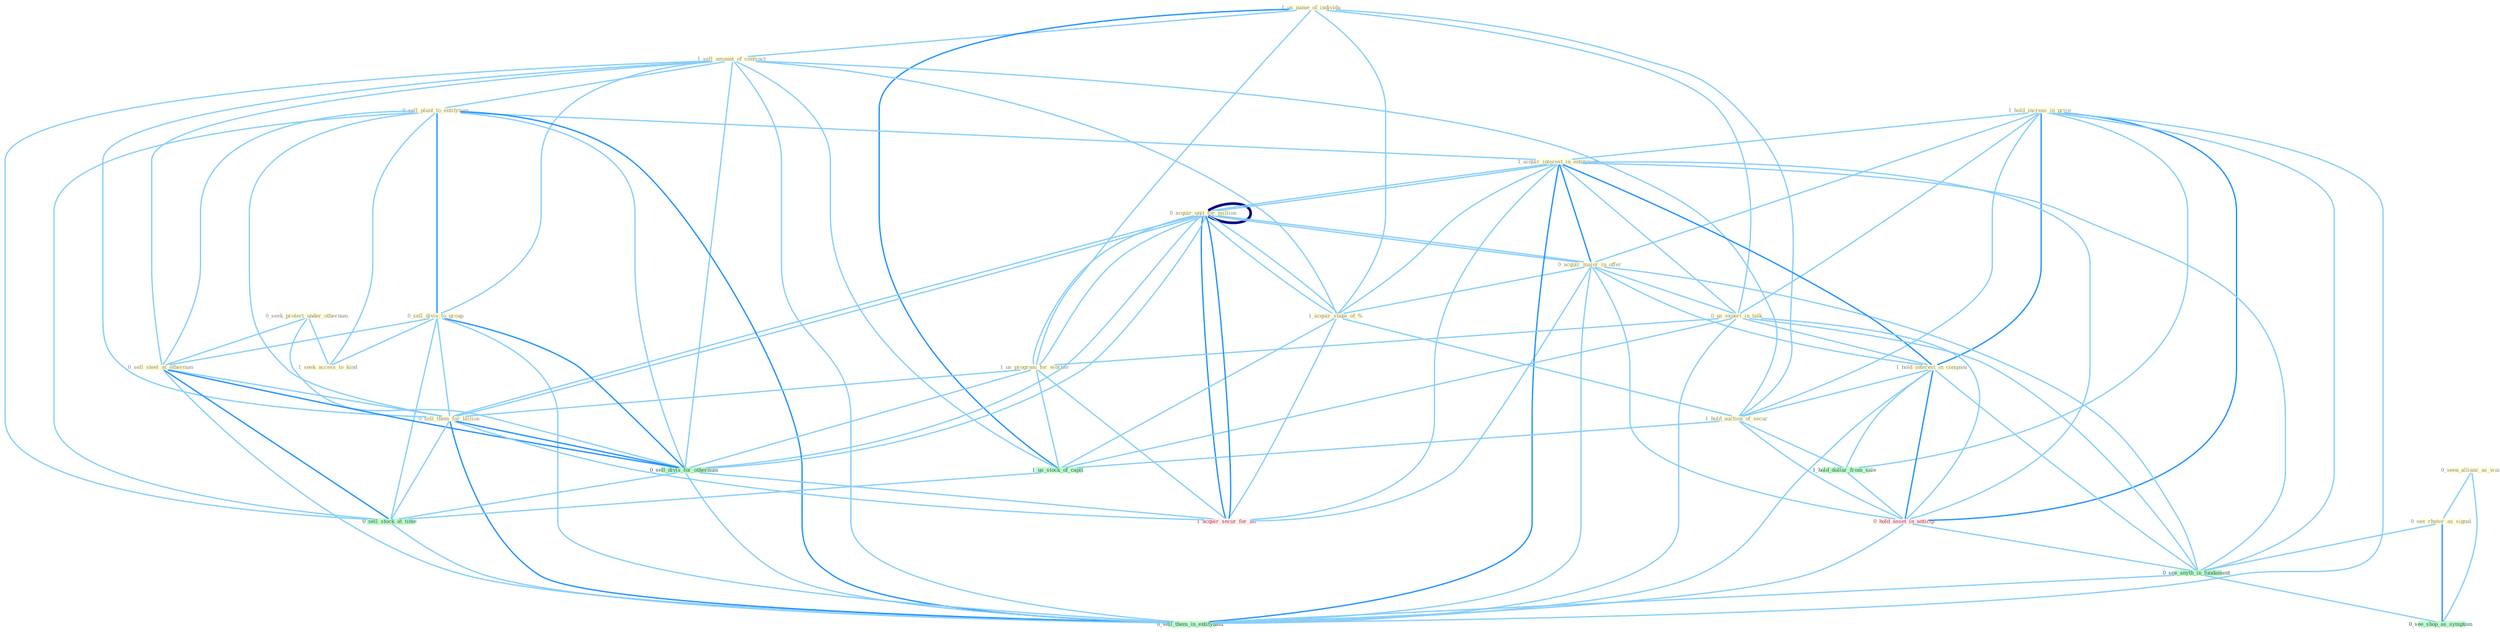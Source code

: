 Graph G{ 
    node
    [shape=polygon,style=filled,width=.5,height=.06,color="#BDFCC9",fixedsize=true,fontsize=4,
    fontcolor="#2f4f4f"];
    {node
    [color="#ffffe0", fontcolor="#8b7d6b"] "1_us_name_of_individu " "1_sell_amount_of_contract " "0_seek_protect_under_othernum " "1_hold_increas_in_price " "0_acquir_unit_for_million " "0_sell_plant_to_entitynam " "0_acquir_major_in_offer " "1_acquir_interest_in_entitynam " "0_us_experi_in_talk " "1_us_program_for_worker " "0_sell_divis_to_group " "1_hold_interest_in_compani " "0_seen_allianc_as_wai " "1_acquir_stake_of_% " "0_sell_steel_at_othernum " "0_see_rhetor_as_signal " "1_seek_access_to_kind " "0_sell_them_for_billion " "1_hold_auction_of_secur "}
{node [color="#fff0f5", fontcolor="#b22222"] "1_acquir_secur_for_an " "0_hold_asset_in_anticip "}
edge [color="#B0E2FF"];

	"1_us_name_of_individu " -- "1_sell_amount_of_contract " [w="1", color="#87cefa" ];
	"1_us_name_of_individu " -- "0_us_experi_in_talk " [w="1", color="#87cefa" ];
	"1_us_name_of_individu " -- "1_us_program_for_worker " [w="1", color="#87cefa" ];
	"1_us_name_of_individu " -- "1_acquir_stake_of_% " [w="1", color="#87cefa" ];
	"1_us_name_of_individu " -- "1_hold_auction_of_secur " [w="1", color="#87cefa" ];
	"1_us_name_of_individu " -- "1_us_stock_of_capit " [w="2", color="#1e90ff" , len=0.8];
	"1_sell_amount_of_contract " -- "0_sell_plant_to_entitynam " [w="1", color="#87cefa" ];
	"1_sell_amount_of_contract " -- "0_sell_divis_to_group " [w="1", color="#87cefa" ];
	"1_sell_amount_of_contract " -- "1_acquir_stake_of_% " [w="1", color="#87cefa" ];
	"1_sell_amount_of_contract " -- "0_sell_steel_at_othernum " [w="1", color="#87cefa" ];
	"1_sell_amount_of_contract " -- "0_sell_them_for_billion " [w="1", color="#87cefa" ];
	"1_sell_amount_of_contract " -- "1_hold_auction_of_secur " [w="1", color="#87cefa" ];
	"1_sell_amount_of_contract " -- "0_sell_divis_for_othernum " [w="1", color="#87cefa" ];
	"1_sell_amount_of_contract " -- "1_us_stock_of_capit " [w="1", color="#87cefa" ];
	"1_sell_amount_of_contract " -- "0_sell_stock_at_time " [w="1", color="#87cefa" ];
	"1_sell_amount_of_contract " -- "0_sell_them_in_entitynam " [w="1", color="#87cefa" ];
	"0_seek_protect_under_othernum " -- "0_sell_steel_at_othernum " [w="1", color="#87cefa" ];
	"0_seek_protect_under_othernum " -- "1_seek_access_to_kind " [w="1", color="#87cefa" ];
	"0_seek_protect_under_othernum " -- "0_sell_divis_for_othernum " [w="1", color="#87cefa" ];
	"1_hold_increas_in_price " -- "0_acquir_major_in_offer " [w="1", color="#87cefa" ];
	"1_hold_increas_in_price " -- "1_acquir_interest_in_entitynam " [w="1", color="#87cefa" ];
	"1_hold_increas_in_price " -- "0_us_experi_in_talk " [w="1", color="#87cefa" ];
	"1_hold_increas_in_price " -- "1_hold_interest_in_compani " [w="2", color="#1e90ff" , len=0.8];
	"1_hold_increas_in_price " -- "1_hold_auction_of_secur " [w="1", color="#87cefa" ];
	"1_hold_increas_in_price " -- "1_hold_dollar_from_sale " [w="1", color="#87cefa" ];
	"1_hold_increas_in_price " -- "0_hold_asset_in_anticip " [w="2", color="#1e90ff" , len=0.8];
	"1_hold_increas_in_price " -- "0_see_anyth_in_fundament " [w="1", color="#87cefa" ];
	"1_hold_increas_in_price " -- "0_sell_them_in_entitynam " [w="1", color="#87cefa" ];
	"0_acquir_unit_for_million " -- "0_acquir_major_in_offer " [w="1", color="#87cefa" ];
	"0_acquir_unit_for_million " -- "1_acquir_interest_in_entitynam " [w="1", color="#87cefa" ];
	"0_acquir_unit_for_million " -- "1_us_program_for_worker " [w="1", color="#87cefa" ];
	"0_acquir_unit_for_million " -- "1_acquir_stake_of_% " [w="1", color="#87cefa" ];
	"0_acquir_unit_for_million " -- "0_sell_them_for_billion " [w="1", color="#87cefa" ];
	"0_acquir_unit_for_million " -- "0_sell_divis_for_othernum " [w="1", color="#87cefa" ];
	"0_acquir_unit_for_million " -- "1_acquir_secur_for_an " [w="2", color="#1e90ff" , len=0.8];
	"0_acquir_unit_for_million " -- "0_acquir_unit_for_million " [w="4", style=bold, color="#000080", len=0.4];
	"0_sell_plant_to_entitynam " -- "1_acquir_interest_in_entitynam " [w="1", color="#87cefa" ];
	"0_sell_plant_to_entitynam " -- "0_sell_divis_to_group " [w="2", color="#1e90ff" , len=0.8];
	"0_sell_plant_to_entitynam " -- "0_sell_steel_at_othernum " [w="1", color="#87cefa" ];
	"0_sell_plant_to_entitynam " -- "1_seek_access_to_kind " [w="1", color="#87cefa" ];
	"0_sell_plant_to_entitynam " -- "0_sell_them_for_billion " [w="1", color="#87cefa" ];
	"0_sell_plant_to_entitynam " -- "0_sell_divis_for_othernum " [w="1", color="#87cefa" ];
	"0_sell_plant_to_entitynam " -- "0_sell_stock_at_time " [w="1", color="#87cefa" ];
	"0_sell_plant_to_entitynam " -- "0_sell_them_in_entitynam " [w="2", color="#1e90ff" , len=0.8];
	"0_acquir_major_in_offer " -- "1_acquir_interest_in_entitynam " [w="2", color="#1e90ff" , len=0.8];
	"0_acquir_major_in_offer " -- "0_us_experi_in_talk " [w="1", color="#87cefa" ];
	"0_acquir_major_in_offer " -- "1_hold_interest_in_compani " [w="1", color="#87cefa" ];
	"0_acquir_major_in_offer " -- "1_acquir_stake_of_% " [w="1", color="#87cefa" ];
	"0_acquir_major_in_offer " -- "1_acquir_secur_for_an " [w="1", color="#87cefa" ];
	"0_acquir_major_in_offer " -- "0_hold_asset_in_anticip " [w="1", color="#87cefa" ];
	"0_acquir_major_in_offer " -- "0_see_anyth_in_fundament " [w="1", color="#87cefa" ];
	"0_acquir_major_in_offer " -- "0_acquir_unit_for_million " [w="1", color="#87cefa" ];
	"0_acquir_major_in_offer " -- "0_sell_them_in_entitynam " [w="1", color="#87cefa" ];
	"1_acquir_interest_in_entitynam " -- "0_us_experi_in_talk " [w="1", color="#87cefa" ];
	"1_acquir_interest_in_entitynam " -- "1_hold_interest_in_compani " [w="2", color="#1e90ff" , len=0.8];
	"1_acquir_interest_in_entitynam " -- "1_acquir_stake_of_% " [w="1", color="#87cefa" ];
	"1_acquir_interest_in_entitynam " -- "1_acquir_secur_for_an " [w="1", color="#87cefa" ];
	"1_acquir_interest_in_entitynam " -- "0_hold_asset_in_anticip " [w="1", color="#87cefa" ];
	"1_acquir_interest_in_entitynam " -- "0_see_anyth_in_fundament " [w="1", color="#87cefa" ];
	"1_acquir_interest_in_entitynam " -- "0_acquir_unit_for_million " [w="1", color="#87cefa" ];
	"1_acquir_interest_in_entitynam " -- "0_sell_them_in_entitynam " [w="2", color="#1e90ff" , len=0.8];
	"0_us_experi_in_talk " -- "1_us_program_for_worker " [w="1", color="#87cefa" ];
	"0_us_experi_in_talk " -- "1_hold_interest_in_compani " [w="1", color="#87cefa" ];
	"0_us_experi_in_talk " -- "1_us_stock_of_capit " [w="1", color="#87cefa" ];
	"0_us_experi_in_talk " -- "0_hold_asset_in_anticip " [w="1", color="#87cefa" ];
	"0_us_experi_in_talk " -- "0_see_anyth_in_fundament " [w="1", color="#87cefa" ];
	"0_us_experi_in_talk " -- "0_sell_them_in_entitynam " [w="1", color="#87cefa" ];
	"1_us_program_for_worker " -- "0_sell_them_for_billion " [w="1", color="#87cefa" ];
	"1_us_program_for_worker " -- "0_sell_divis_for_othernum " [w="1", color="#87cefa" ];
	"1_us_program_for_worker " -- "1_acquir_secur_for_an " [w="1", color="#87cefa" ];
	"1_us_program_for_worker " -- "1_us_stock_of_capit " [w="1", color="#87cefa" ];
	"1_us_program_for_worker " -- "0_acquir_unit_for_million " [w="1", color="#87cefa" ];
	"0_sell_divis_to_group " -- "0_sell_steel_at_othernum " [w="1", color="#87cefa" ];
	"0_sell_divis_to_group " -- "1_seek_access_to_kind " [w="1", color="#87cefa" ];
	"0_sell_divis_to_group " -- "0_sell_them_for_billion " [w="1", color="#87cefa" ];
	"0_sell_divis_to_group " -- "0_sell_divis_for_othernum " [w="2", color="#1e90ff" , len=0.8];
	"0_sell_divis_to_group " -- "0_sell_stock_at_time " [w="1", color="#87cefa" ];
	"0_sell_divis_to_group " -- "0_sell_them_in_entitynam " [w="1", color="#87cefa" ];
	"1_hold_interest_in_compani " -- "1_hold_auction_of_secur " [w="1", color="#87cefa" ];
	"1_hold_interest_in_compani " -- "1_hold_dollar_from_sale " [w="1", color="#87cefa" ];
	"1_hold_interest_in_compani " -- "0_hold_asset_in_anticip " [w="2", color="#1e90ff" , len=0.8];
	"1_hold_interest_in_compani " -- "0_see_anyth_in_fundament " [w="1", color="#87cefa" ];
	"1_hold_interest_in_compani " -- "0_sell_them_in_entitynam " [w="1", color="#87cefa" ];
	"0_seen_allianc_as_wai " -- "0_see_rhetor_as_signal " [w="1", color="#87cefa" ];
	"0_seen_allianc_as_wai " -- "0_see_shop_as_symptom " [w="1", color="#87cefa" ];
	"1_acquir_stake_of_% " -- "1_hold_auction_of_secur " [w="1", color="#87cefa" ];
	"1_acquir_stake_of_% " -- "1_acquir_secur_for_an " [w="1", color="#87cefa" ];
	"1_acquir_stake_of_% " -- "1_us_stock_of_capit " [w="1", color="#87cefa" ];
	"1_acquir_stake_of_% " -- "0_acquir_unit_for_million " [w="1", color="#87cefa" ];
	"0_sell_steel_at_othernum " -- "0_sell_them_for_billion " [w="1", color="#87cefa" ];
	"0_sell_steel_at_othernum " -- "0_sell_divis_for_othernum " [w="2", color="#1e90ff" , len=0.8];
	"0_sell_steel_at_othernum " -- "0_sell_stock_at_time " [w="2", color="#1e90ff" , len=0.8];
	"0_sell_steel_at_othernum " -- "0_sell_them_in_entitynam " [w="1", color="#87cefa" ];
	"0_see_rhetor_as_signal " -- "0_see_anyth_in_fundament " [w="1", color="#87cefa" ];
	"0_see_rhetor_as_signal " -- "0_see_shop_as_symptom " [w="2", color="#1e90ff" , len=0.8];
	"0_sell_them_for_billion " -- "0_sell_divis_for_othernum " [w="2", color="#1e90ff" , len=0.8];
	"0_sell_them_for_billion " -- "1_acquir_secur_for_an " [w="1", color="#87cefa" ];
	"0_sell_them_for_billion " -- "0_sell_stock_at_time " [w="1", color="#87cefa" ];
	"0_sell_them_for_billion " -- "0_acquir_unit_for_million " [w="1", color="#87cefa" ];
	"0_sell_them_for_billion " -- "0_sell_them_in_entitynam " [w="2", color="#1e90ff" , len=0.8];
	"1_hold_auction_of_secur " -- "1_us_stock_of_capit " [w="1", color="#87cefa" ];
	"1_hold_auction_of_secur " -- "1_hold_dollar_from_sale " [w="1", color="#87cefa" ];
	"1_hold_auction_of_secur " -- "0_hold_asset_in_anticip " [w="1", color="#87cefa" ];
	"0_sell_divis_for_othernum " -- "1_acquir_secur_for_an " [w="1", color="#87cefa" ];
	"0_sell_divis_for_othernum " -- "0_sell_stock_at_time " [w="1", color="#87cefa" ];
	"0_sell_divis_for_othernum " -- "0_acquir_unit_for_million " [w="1", color="#87cefa" ];
	"0_sell_divis_for_othernum " -- "0_sell_them_in_entitynam " [w="1", color="#87cefa" ];
	"1_acquir_secur_for_an " -- "0_acquir_unit_for_million " [w="2", color="#1e90ff" , len=0.8];
	"1_us_stock_of_capit " -- "0_sell_stock_at_time " [w="1", color="#87cefa" ];
	"1_hold_dollar_from_sale " -- "0_hold_asset_in_anticip " [w="1", color="#87cefa" ];
	"0_hold_asset_in_anticip " -- "0_see_anyth_in_fundament " [w="1", color="#87cefa" ];
	"0_hold_asset_in_anticip " -- "0_sell_them_in_entitynam " [w="1", color="#87cefa" ];
	"0_sell_stock_at_time " -- "0_sell_them_in_entitynam " [w="1", color="#87cefa" ];
	"0_see_anyth_in_fundament " -- "0_see_shop_as_symptom " [w="1", color="#87cefa" ];
	"0_see_anyth_in_fundament " -- "0_sell_them_in_entitynam " [w="1", color="#87cefa" ];
}